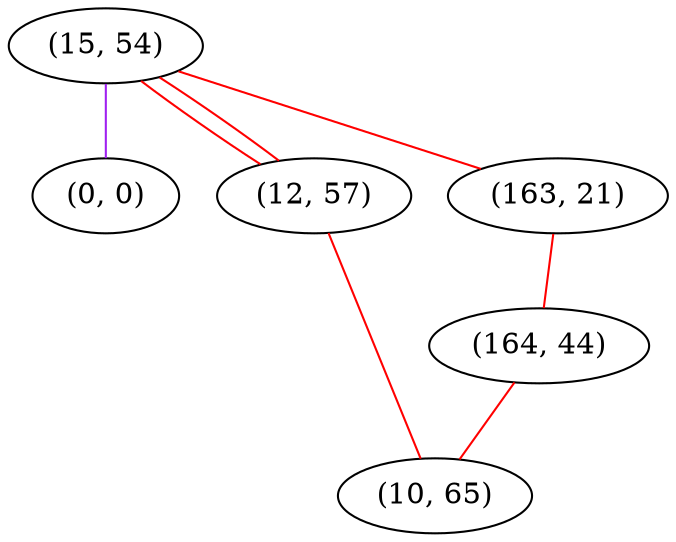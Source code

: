 graph "" {
"(15, 54)";
"(0, 0)";
"(12, 57)";
"(163, 21)";
"(164, 44)";
"(10, 65)";
"(15, 54)" -- "(0, 0)"  [color=purple, key=0, weight=4];
"(15, 54)" -- "(12, 57)"  [color=red, key=0, weight=1];
"(15, 54)" -- "(12, 57)"  [color=red, key=1, weight=1];
"(15, 54)" -- "(163, 21)"  [color=red, key=0, weight=1];
"(12, 57)" -- "(10, 65)"  [color=red, key=0, weight=1];
"(163, 21)" -- "(164, 44)"  [color=red, key=0, weight=1];
"(164, 44)" -- "(10, 65)"  [color=red, key=0, weight=1];
}

